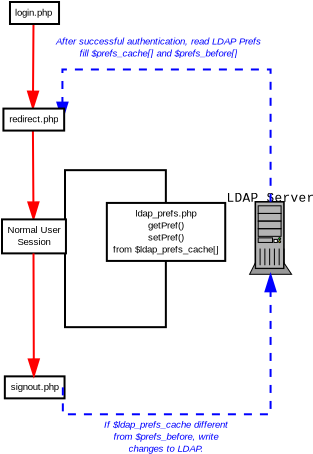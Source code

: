 <?xml version="1.0" encoding="UTF-8"?>
<dia:diagram xmlns:dia="http://www.lysator.liu.se/~alla/dia/"><dia:layer name="Background" visible="true"><dia:object type="FS - Flow" version="0" id="O0"><dia:attribute name="obj_pos"><dia:point val="5.892,4.842"/></dia:attribute><dia:attribute name="obj_bb"><dia:rectangle val="5.464,4.792;6.264,9.123"/></dia:attribute><dia:attribute name="conn_endpoints"><dia:point val="5.892,4.842"/><dia:point val="5.864,9.071"/></dia:attribute><dia:attribute name="text"><dia:composite type="text"><dia:attribute name="string"><dia:string>##</dia:string></dia:attribute><dia:attribute name="font"><dia:font family="arial" style="4" name="Helvetica-Oblique"/></dia:attribute><dia:attribute name="height"><dia:real val="0.6"/></dia:attribute><dia:attribute name="pos"><dia:point val="6.178,6.959"/></dia:attribute><dia:attribute name="color"><dia:color val="#ff0000"/></dia:attribute><dia:attribute name="alignment"><dia:enum val="1"/></dia:attribute></dia:composite></dia:attribute><dia:attribute name="type"><dia:int val="0"/></dia:attribute><dia:connections><dia:connection handle="0" to="O2" connection="6"/><dia:connection handle="1" to="O7" connection="1"/></dia:connections></dia:object><dia:object type="Standard - Text" version="0" id="O1"><dia:attribute name="obj_pos"><dia:point val="10,12"/></dia:attribute><dia:attribute name="obj_bb"><dia:rectangle val="10,11.45;10,12.5"/></dia:attribute><dia:attribute name="text"><dia:composite type="text"><dia:attribute name="string"><dia:string>##</dia:string></dia:attribute><dia:attribute name="font"><dia:font family="courier new" style="0" name="Courier"/></dia:attribute><dia:attribute name="height"><dia:real val="0.8"/></dia:attribute><dia:attribute name="pos"><dia:point val="10,12"/></dia:attribute><dia:attribute name="color"><dia:color val="#000000"/></dia:attribute><dia:attribute name="alignment"><dia:enum val="1"/></dia:attribute></dia:composite></dia:attribute></dia:object><dia:object type="FS - Function" version="0" id="O2"><dia:attribute name="obj_pos"><dia:point val="4.717,3.742"/></dia:attribute><dia:attribute name="obj_bb"><dia:rectangle val="4.117,3.142;7.667,5.442"/></dia:attribute><dia:attribute name="elem_corner"><dia:point val="4.717,3.742"/></dia:attribute><dia:attribute name="elem_width"><dia:real val="2.35"/></dia:attribute><dia:attribute name="elem_height"><dia:real val="1.1"/></dia:attribute><dia:attribute name="text"><dia:composite type="text"><dia:attribute name="string"><dia:string>#login.php#</dia:string></dia:attribute><dia:attribute name="font"><dia:font family="arial" style="0" name="Helvetica"/></dia:attribute><dia:attribute name="height"><dia:real val="0.6"/></dia:attribute><dia:attribute name="pos"><dia:point val="5.892,4.492"/></dia:attribute><dia:attribute name="color"><dia:color val="#000000"/></dia:attribute><dia:attribute name="alignment"><dia:enum val="1"/></dia:attribute></dia:composite></dia:attribute><dia:attribute name="is_wish"><dia:boolean val="false"/></dia:attribute><dia:attribute name="is_user"><dia:boolean val="false"/></dia:attribute></dia:object><dia:object type="FS - Flow" version="0" id="O3"><dia:attribute name="obj_pos"><dia:point val="5.864,10.171"/></dia:attribute><dia:attribute name="obj_bb"><dia:rectangle val="5.493,10.12;6.294,14.664"/></dia:attribute><dia:attribute name="conn_endpoints"><dia:point val="5.864,10.171"/><dia:point val="5.893,14.611"/></dia:attribute><dia:attribute name="text"><dia:composite type="text"><dia:attribute name="string"><dia:string>##</dia:string></dia:attribute><dia:attribute name="font"><dia:font family="arial" style="4" name="Helvetica-Oblique"/></dia:attribute><dia:attribute name="height"><dia:real val="0.6"/></dia:attribute><dia:attribute name="pos"><dia:point val="6.179,12.389"/></dia:attribute><dia:attribute name="color"><dia:color val="#ff0000"/></dia:attribute><dia:attribute name="alignment"><dia:enum val="1"/></dia:attribute></dia:composite></dia:attribute><dia:attribute name="type"><dia:int val="0"/></dia:attribute><dia:connections><dia:connection handle="0" to="O7" connection="6"/><dia:connection handle="1" to="O10" connection="1"/></dia:connections></dia:object><dia:object type="Network - General Computer (Tower)" version="0" id="O4"><dia:attribute name="obj_pos"><dia:point val="16.698,13.732"/></dia:attribute><dia:attribute name="obj_bb"><dia:rectangle val="16.69,13.692;18.806,18.802"/></dia:attribute><dia:attribute name="elem_corner"><dia:point val="16.698,13.732"/></dia:attribute><dia:attribute name="elem_width"><dia:real val="2.099"/></dia:attribute><dia:attribute name="elem_height"><dia:real val="3.625"/></dia:attribute><dia:attribute name="show_background"><dia:boolean val="true"/></dia:attribute><dia:attribute name="flip_horizontal"><dia:boolean val="false"/></dia:attribute><dia:attribute name="flip_vertical"><dia:boolean val="false"/></dia:attribute><dia:attribute name="padding"><dia:real val="0"/></dia:attribute><dia:attribute name="text"><dia:composite type="text"><dia:attribute name="string"><dia:string>##</dia:string></dia:attribute><dia:attribute name="font"><dia:font family="courier new" style="0" name="Courier"/></dia:attribute><dia:attribute name="height"><dia:real val="1"/></dia:attribute><dia:attribute name="pos"><dia:point val="17.747,18.152"/></dia:attribute><dia:attribute name="color"><dia:color val="#000000"/></dia:attribute><dia:attribute name="alignment"><dia:enum val="1"/></dia:attribute></dia:composite></dia:attribute></dia:object><dia:object type="Standard - Text" version="0" id="O5"><dia:attribute name="obj_pos"><dia:point val="17.747,13.732"/></dia:attribute><dia:attribute name="obj_bb"><dia:rectangle val="15.822,13.182;19.672,14.232"/></dia:attribute><dia:attribute name="text"><dia:composite type="text"><dia:attribute name="string"><dia:string>#LDAP Server#</dia:string></dia:attribute><dia:attribute name="font"><dia:font family="courier new" style="0" name="Courier"/></dia:attribute><dia:attribute name="height"><dia:real val="0.8"/></dia:attribute><dia:attribute name="pos"><dia:point val="17.747,13.732"/></dia:attribute><dia:attribute name="color"><dia:color val="#000000"/></dia:attribute><dia:attribute name="alignment"><dia:enum val="1"/></dia:attribute></dia:composite></dia:attribute><dia:connections><dia:connection handle="0" to="O4" connection="0"/></dia:connections></dia:object><dia:object type="FS - Orthflow" version="0" id="O6"><dia:attribute name="obj_pos"><dia:point val="17.747,13.732"/></dia:attribute><dia:attribute name="obj_bb"><dia:rectangle val="6.489,5.366;17.797,13.782"/></dia:attribute><dia:attribute name="orth_points"><dia:point val="17.747,13.732"/><dia:point val="17.747,7.116"/><dia:point val="7.339,7.116"/><dia:point val="7.339,9.621"/></dia:attribute><dia:attribute name="orth_orient"><dia:enum val="1"/><dia:enum val="0"/><dia:enum val="1"/></dia:attribute><dia:attribute name="text"><dia:composite type="text"><dia:attribute name="string"><dia:string>#After successful authentication, read LDAP Prefs
fill $prefs_cache[] and $prefs_before[]#</dia:string></dia:attribute><dia:attribute name="font"><dia:font family="arial" style="4" name="Helvetica-Oblique"/></dia:attribute><dia:attribute name="height"><dia:real val="0.6"/></dia:attribute><dia:attribute name="pos"><dia:point val="12.139,5.866"/></dia:attribute><dia:attribute name="color"><dia:color val="#0000ff"/></dia:attribute><dia:attribute name="alignment"><dia:enum val="1"/></dia:attribute></dia:composite></dia:attribute><dia:attribute name="type"><dia:int val="2"/></dia:attribute><dia:connections><dia:connection handle="0" to="O4" connection="0"/><dia:connection handle="1" to="O7" connection="4"/></dia:connections></dia:object><dia:object type="FS - Function" version="0" id="O7"><dia:attribute name="obj_pos"><dia:point val="4.389,9.071"/></dia:attribute><dia:attribute name="obj_bb"><dia:rectangle val="3.789,8.471;7.939,10.771"/></dia:attribute><dia:attribute name="elem_corner"><dia:point val="4.389,9.071"/></dia:attribute><dia:attribute name="elem_width"><dia:real val="2.95"/></dia:attribute><dia:attribute name="elem_height"><dia:real val="1.1"/></dia:attribute><dia:attribute name="text"><dia:composite type="text"><dia:attribute name="string"><dia:string>#redirect.php#</dia:string></dia:attribute><dia:attribute name="font"><dia:font family="arial" style="0" name="Helvetica"/></dia:attribute><dia:attribute name="height"><dia:real val="0.6"/></dia:attribute><dia:attribute name="pos"><dia:point val="5.864,9.821"/></dia:attribute><dia:attribute name="color"><dia:color val="#000000"/></dia:attribute><dia:attribute name="alignment"><dia:enum val="1"/></dia:attribute></dia:composite></dia:attribute><dia:attribute name="is_wish"><dia:boolean val="false"/></dia:attribute><dia:attribute name="is_user"><dia:boolean val="false"/></dia:attribute></dia:object><dia:object type="FS - Function" version="0" id="O8"><dia:attribute name="obj_pos"><dia:point val="4.46,22.46"/></dia:attribute><dia:attribute name="obj_bb"><dia:rectangle val="3.86,21.86;7.96,24.16"/></dia:attribute><dia:attribute name="elem_corner"><dia:point val="4.46,22.46"/></dia:attribute><dia:attribute name="elem_width"><dia:real val="2.9"/></dia:attribute><dia:attribute name="elem_height"><dia:real val="1.1"/></dia:attribute><dia:attribute name="text"><dia:composite type="text"><dia:attribute name="string"><dia:string>#signout.php#</dia:string></dia:attribute><dia:attribute name="font"><dia:font family="arial" style="0" name="Helvetica"/></dia:attribute><dia:attribute name="height"><dia:real val="0.6"/></dia:attribute><dia:attribute name="pos"><dia:point val="5.91,23.21"/></dia:attribute><dia:attribute name="color"><dia:color val="#000000"/></dia:attribute><dia:attribute name="alignment"><dia:enum val="1"/></dia:attribute></dia:composite></dia:attribute><dia:attribute name="is_wish"><dia:boolean val="false"/></dia:attribute><dia:attribute name="is_user"><dia:boolean val="false"/></dia:attribute></dia:object><dia:object type="FS - Orthflow" version="0" id="O9"><dia:attribute name="obj_pos"><dia:point val="7.36,23.01"/></dia:attribute><dia:attribute name="obj_bb"><dia:rectangle val="7.31,16.507;18.597,26.477"/></dia:attribute><dia:attribute name="orth_points"><dia:point val="7.36,23.01"/><dia:point val="7.36,24.356"/><dia:point val="17.747,24.356"/><dia:point val="17.747,17.357"/></dia:attribute><dia:attribute name="orth_orient"><dia:enum val="1"/><dia:enum val="0"/><dia:enum val="1"/></dia:attribute><dia:attribute name="text"><dia:composite type="text"><dia:attribute name="string"><dia:string>#If $ldap_prefs_cache different
from $prefs_before, write
changes to LDAP.#</dia:string></dia:attribute><dia:attribute name="font"><dia:font family="arial" style="4" name="Helvetica-Oblique"/></dia:attribute><dia:attribute name="height"><dia:real val="0.6"/></dia:attribute><dia:attribute name="pos"><dia:point val="12.522,25.027"/></dia:attribute><dia:attribute name="color"><dia:color val="#0000ff"/></dia:attribute><dia:attribute name="alignment"><dia:enum val="1"/></dia:attribute></dia:composite></dia:attribute><dia:attribute name="type"><dia:int val="2"/></dia:attribute><dia:connections><dia:connection handle="0" to="O8" connection="4"/><dia:connection handle="1" to="O4" connection="1"/></dia:connections></dia:object><dia:object type="FS - Function" version="0" id="O10"><dia:attribute name="obj_pos"><dia:point val="4.318,14.611"/></dia:attribute><dia:attribute name="obj_bb"><dia:rectangle val="3.718,14.011;8.068,16.911"/></dia:attribute><dia:attribute name="elem_corner"><dia:point val="4.318,14.611"/></dia:attribute><dia:attribute name="elem_width"><dia:real val="3.15"/></dia:attribute><dia:attribute name="elem_height"><dia:real val="1.7"/></dia:attribute><dia:attribute name="text"><dia:composite type="text"><dia:attribute name="string"><dia:string>#Normal User
Session#</dia:string></dia:attribute><dia:attribute name="font"><dia:font family="arial" style="0" name="Helvetica"/></dia:attribute><dia:attribute name="height"><dia:real val="0.6"/></dia:attribute><dia:attribute name="pos"><dia:point val="5.893,15.361"/></dia:attribute><dia:attribute name="color"><dia:color val="#000000"/></dia:attribute><dia:attribute name="alignment"><dia:enum val="1"/></dia:attribute></dia:composite></dia:attribute><dia:attribute name="is_wish"><dia:boolean val="false"/></dia:attribute><dia:attribute name="is_user"><dia:boolean val="false"/></dia:attribute></dia:object><dia:object type="UML - Association" version="0" id="O11"><dia:attribute name="obj_pos"><dia:point val="7.468,14.611"/></dia:attribute><dia:attribute name="obj_bb"><dia:rectangle val="7.418,12.1;12.56,16.211"/></dia:attribute><dia:attribute name="orth_points"><dia:point val="7.468,14.611"/><dia:point val="7.468,12.15"/><dia:point val="12.511,12.15"/><dia:point val="12.511,13.788"/></dia:attribute><dia:attribute name="orth_orient"><dia:enum val="1"/><dia:enum val="0"/><dia:enum val="1"/></dia:attribute><dia:attribute name="name"><dia:string>##</dia:string></dia:attribute><dia:attribute name="direction"><dia:enum val="0"/></dia:attribute><dia:attribute name="ends"><dia:composite><dia:attribute name="role"><dia:string>##</dia:string></dia:attribute><dia:attribute name="multiplicity"><dia:string>##</dia:string></dia:attribute><dia:attribute name="arrow"><dia:boolean val="false"/></dia:attribute><dia:attribute name="aggregate"><dia:enum val="0"/></dia:attribute></dia:composite><dia:composite><dia:attribute name="role"><dia:string>##</dia:string></dia:attribute><dia:attribute name="multiplicity"><dia:string>##</dia:string></dia:attribute><dia:attribute name="arrow"><dia:boolean val="false"/></dia:attribute><dia:attribute name="aggregate"><dia:enum val="0"/></dia:attribute></dia:composite></dia:attribute><dia:connections><dia:connection handle="0" to="O10" connection="2"/><dia:connection handle="1" to="O13" connection="1"/></dia:connections></dia:object><dia:object type="UML - Association" version="0" id="O12"><dia:attribute name="obj_pos"><dia:point val="7.468,16.311"/></dia:attribute><dia:attribute name="obj_bb"><dia:rectangle val="7.418,16.261;12.56,20.8"/></dia:attribute><dia:attribute name="orth_points"><dia:point val="7.468,16.311"/><dia:point val="7.468,20"/><dia:point val="12.511,20"/><dia:point val="12.511,16.688"/></dia:attribute><dia:attribute name="orth_orient"><dia:enum val="1"/><dia:enum val="0"/><dia:enum val="1"/></dia:attribute><dia:attribute name="name"><dia:string>##</dia:string></dia:attribute><dia:attribute name="direction"><dia:enum val="0"/></dia:attribute><dia:attribute name="ends"><dia:composite><dia:attribute name="role"><dia:string>##</dia:string></dia:attribute><dia:attribute name="multiplicity"><dia:string>##</dia:string></dia:attribute><dia:attribute name="arrow"><dia:boolean val="false"/></dia:attribute><dia:attribute name="aggregate"><dia:enum val="0"/></dia:attribute></dia:composite><dia:composite><dia:attribute name="role"><dia:string>##</dia:string></dia:attribute><dia:attribute name="multiplicity"><dia:string>##</dia:string></dia:attribute><dia:attribute name="arrow"><dia:boolean val="false"/></dia:attribute><dia:attribute name="aggregate"><dia:enum val="0"/></dia:attribute></dia:composite></dia:attribute><dia:connections><dia:connection handle="0" to="O10" connection="7"/><dia:connection handle="1" to="O13" connection="6"/></dia:connections></dia:object><dia:object type="FS - Function" version="0" id="O13"><dia:attribute name="obj_pos"><dia:point val="9.56,13.788"/></dia:attribute><dia:attribute name="obj_bb"><dia:rectangle val="8.96,13.188;16.061,17.288"/></dia:attribute><dia:attribute name="elem_corner"><dia:point val="9.56,13.788"/></dia:attribute><dia:attribute name="elem_width"><dia:real val="5.9"/></dia:attribute><dia:attribute name="elem_height"><dia:real val="2.9"/></dia:attribute><dia:attribute name="text"><dia:composite type="text"><dia:attribute name="string"><dia:string>#ldap_prefs.php
getPref()
setPref()
from $ldap_prefs_cache[]#</dia:string></dia:attribute><dia:attribute name="font"><dia:font family="arial" style="0" name="Helvetica"/></dia:attribute><dia:attribute name="height"><dia:real val="0.6"/></dia:attribute><dia:attribute name="pos"><dia:point val="12.511,14.538"/></dia:attribute><dia:attribute name="color"><dia:color val="#000000"/></dia:attribute><dia:attribute name="alignment"><dia:enum val="1"/></dia:attribute></dia:composite></dia:attribute><dia:attribute name="is_wish"><dia:boolean val="false"/></dia:attribute><dia:attribute name="is_user"><dia:boolean val="false"/></dia:attribute></dia:object><dia:object type="FS - Flow" version="0" id="O14"><dia:attribute name="obj_pos"><dia:point val="5.893,16.311"/></dia:attribute><dia:attribute name="obj_bb"><dia:rectangle val="5.509,16.261;6.31,22.511"/></dia:attribute><dia:attribute name="conn_endpoints"><dia:point val="5.893,16.311"/><dia:point val="5.91,22.46"/></dia:attribute><dia:attribute name="text"><dia:composite type="text"><dia:attribute name="string"><dia:string>##</dia:string></dia:attribute><dia:attribute name="font"><dia:font family="arial" style="4" name="Helvetica-Oblique"/></dia:attribute><dia:attribute name="height"><dia:real val="0.6"/></dia:attribute><dia:attribute name="pos"><dia:point val="6.201,19.384"/></dia:attribute><dia:attribute name="color"><dia:color val="#ff0000"/></dia:attribute><dia:attribute name="alignment"><dia:enum val="1"/></dia:attribute></dia:composite></dia:attribute><dia:attribute name="type"><dia:int val="0"/></dia:attribute><dia:connections><dia:connection handle="0" to="O10" connection="6"/><dia:connection handle="1" to="O8" connection="1"/></dia:connections></dia:object></dia:layer></dia:diagram>
